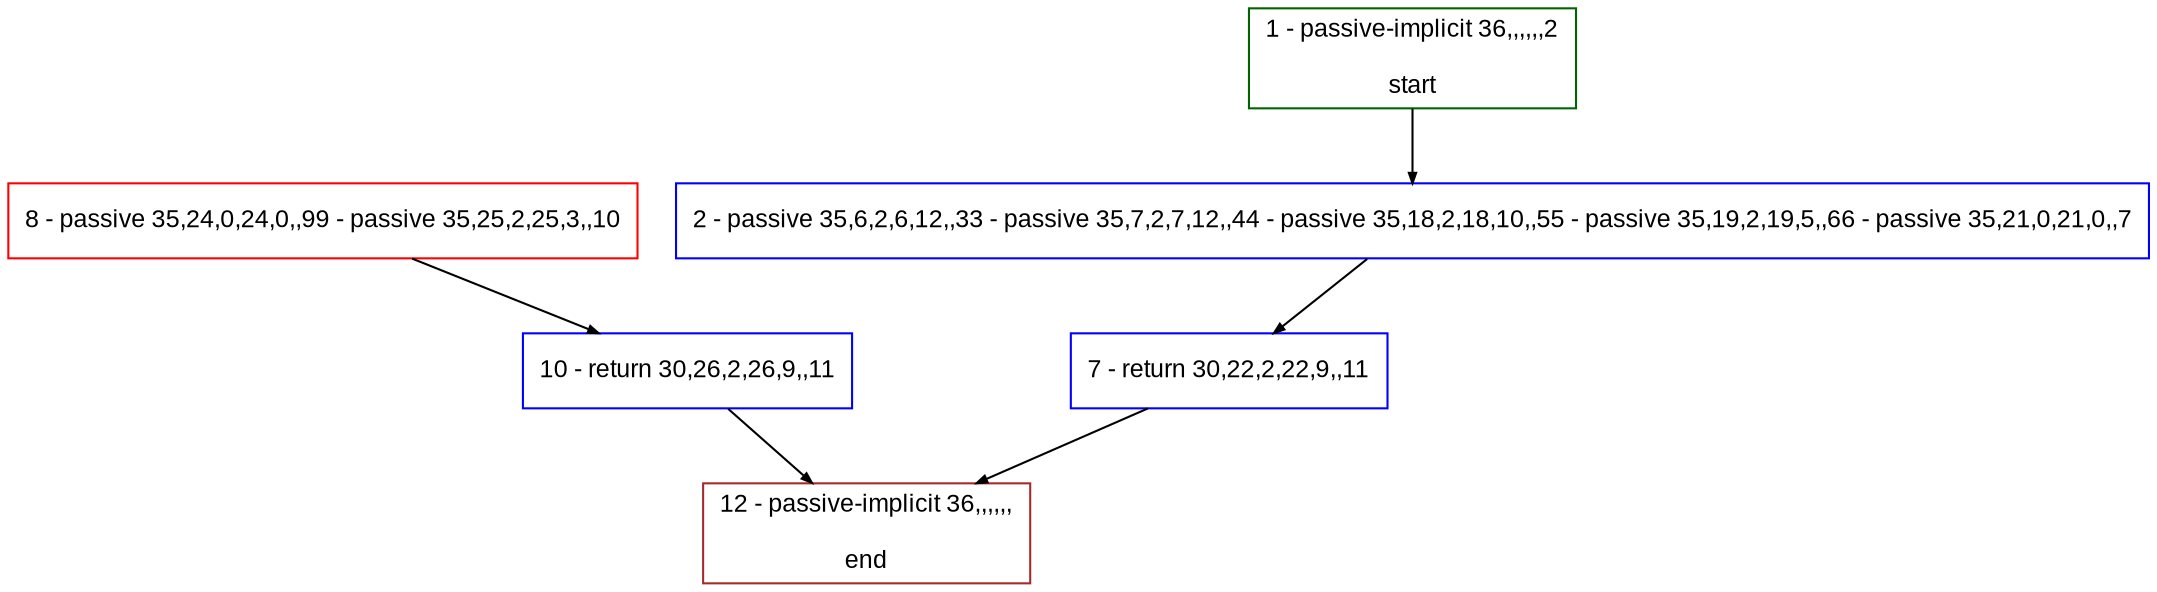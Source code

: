 digraph "" {
  graph [bgcolor="white", fillcolor="#FFFFCC", pack="true", packmode="clust", fontname="Arial", label="", fontsize="12", compound="true", style="rounded,filled"];
  node [node_initialized="no", fillcolor="white", fontname="Arial", label="", color="grey", fontsize="12", fixedsize="false", compound="true", shape="rectangle", style="filled"];
  edge [arrowtail="none", lhead="", fontcolor="black", fontname="Arial", label="", color="black", fontsize="12", arrowhead="normal", arrowsize="0.5", compound="true", ltail="", dir="forward"];
  __N1 [fillcolor="#ffffff", label="2 - passive 35,6,2,6,12,,33 - passive 35,7,2,7,12,,44 - passive 35,18,2,18,10,,55 - passive 35,19,2,19,5,,66 - passive 35,21,0,21,0,,7", color="#0000ff", shape="box", style="filled"];
  __N2 [fillcolor="#ffffff", label="1 - passive-implicit 36,,,,,,2\n\nstart", color="#006400", shape="box", style="filled"];
  __N3 [fillcolor="#ffffff", label="7 - return 30,22,2,22,9,,11", color="#0000ff", shape="box", style="filled"];
  __N4 [fillcolor="#ffffff", label="12 - passive-implicit 36,,,,,,\n\nend", color="#a52a2a", shape="box", style="filled"];
  __N5 [fillcolor="#ffffff", label="10 - return 30,26,2,26,9,,11", color="#0000ff", shape="box", style="filled"];
  __N6 [fillcolor="#ffffff", label="8 - passive 35,24,0,24,0,,99 - passive 35,25,2,25,3,,10", color="red", shape="box", style="filled"];
  __N2 -> __N1 [arrowtail="none", color="#000000", label="", arrowhead="normal", dir="forward"];
  __N1 -> __N3 [arrowtail="none", color="#000000", label="", arrowhead="normal", dir="forward"];
  __N3 -> __N4 [arrowtail="none", color="#000000", label="", arrowhead="normal", dir="forward"];
  __N6 -> __N5 [arrowtail="none", color="#000000", label="", arrowhead="normal", dir="forward"];
  __N5 -> __N4 [arrowtail="none", color="#000000", label="", arrowhead="normal", dir="forward"];
}
